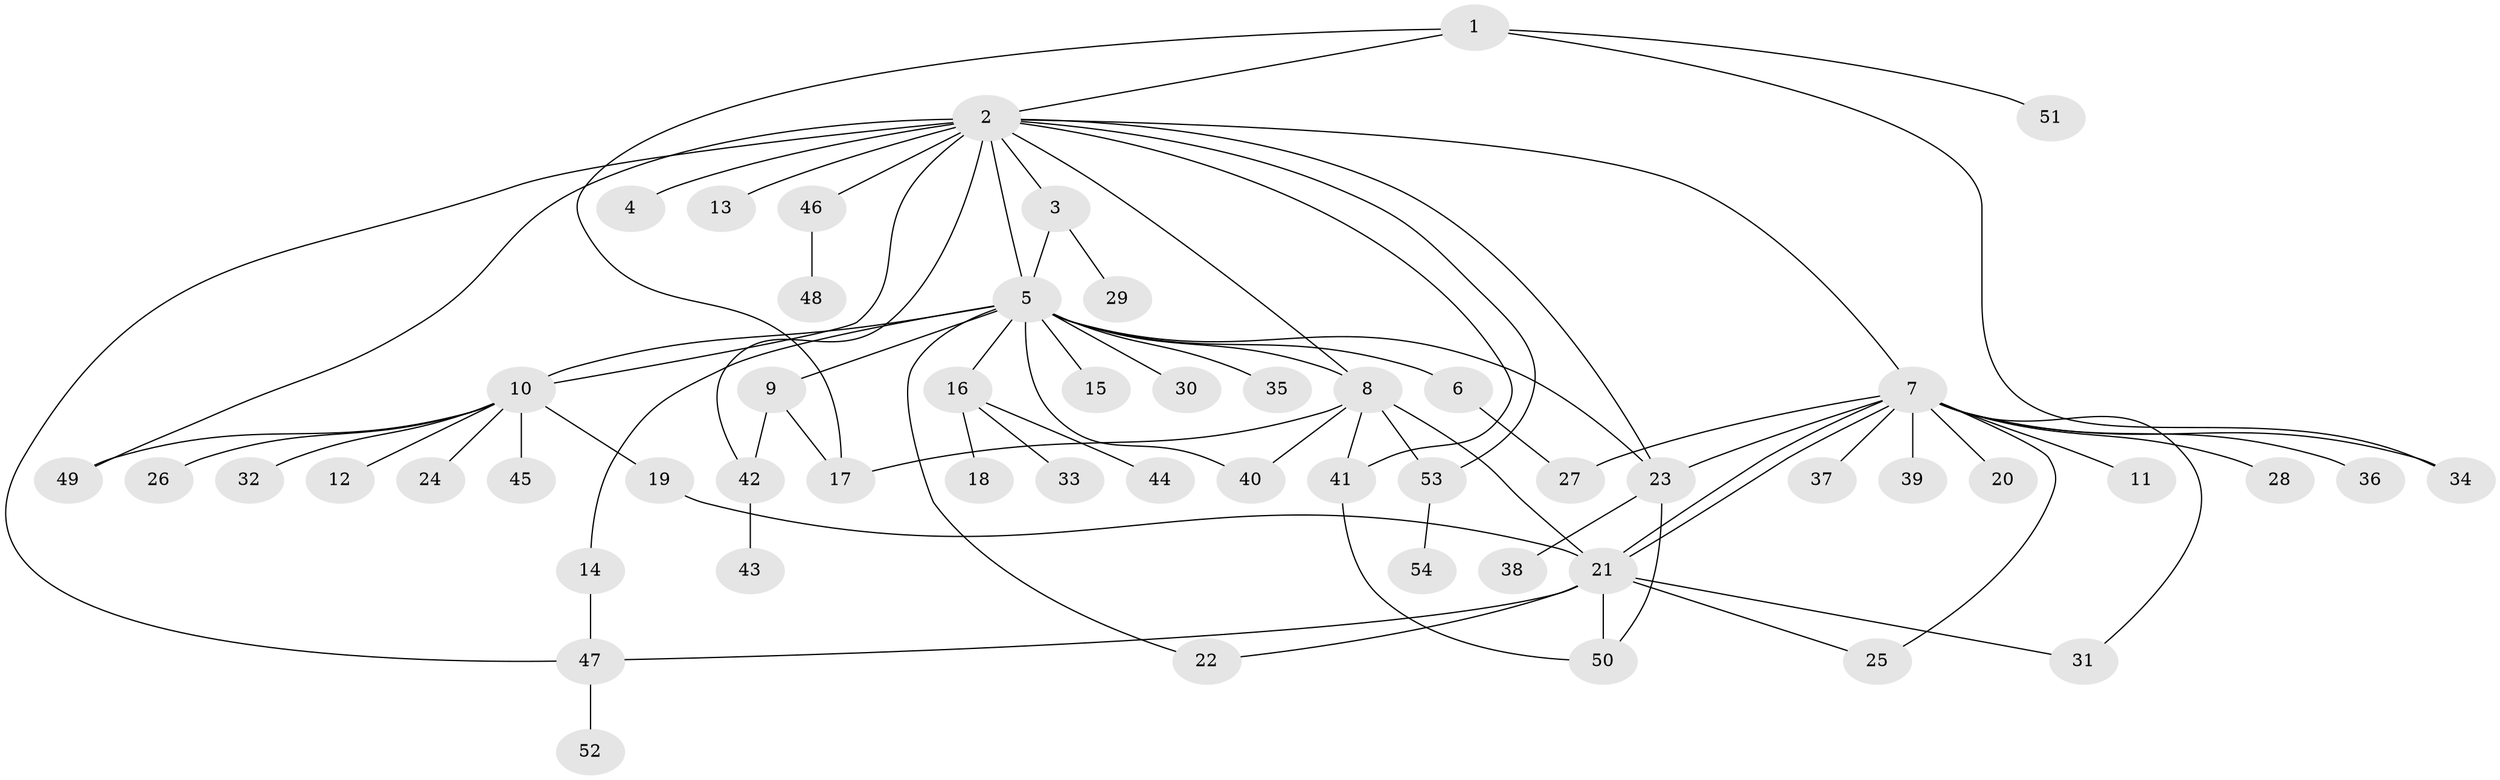 // coarse degree distribution, {3: 0.09375, 19: 0.03125, 1: 0.46875, 2: 0.3125, 9: 0.03125, 6: 0.03125, 12: 0.03125}
// Generated by graph-tools (version 1.1) at 2025/18/03/04/25 18:18:22]
// undirected, 54 vertices, 77 edges
graph export_dot {
graph [start="1"]
  node [color=gray90,style=filled];
  1;
  2;
  3;
  4;
  5;
  6;
  7;
  8;
  9;
  10;
  11;
  12;
  13;
  14;
  15;
  16;
  17;
  18;
  19;
  20;
  21;
  22;
  23;
  24;
  25;
  26;
  27;
  28;
  29;
  30;
  31;
  32;
  33;
  34;
  35;
  36;
  37;
  38;
  39;
  40;
  41;
  42;
  43;
  44;
  45;
  46;
  47;
  48;
  49;
  50;
  51;
  52;
  53;
  54;
  1 -- 2;
  1 -- 17;
  1 -- 34;
  1 -- 51;
  2 -- 3;
  2 -- 4;
  2 -- 5;
  2 -- 7;
  2 -- 8;
  2 -- 10;
  2 -- 13;
  2 -- 23;
  2 -- 41;
  2 -- 42;
  2 -- 46;
  2 -- 47;
  2 -- 49;
  2 -- 53;
  3 -- 5;
  3 -- 29;
  5 -- 6;
  5 -- 8;
  5 -- 9;
  5 -- 10;
  5 -- 14;
  5 -- 15;
  5 -- 16;
  5 -- 22;
  5 -- 23;
  5 -- 30;
  5 -- 35;
  5 -- 40;
  6 -- 27;
  7 -- 11;
  7 -- 20;
  7 -- 21;
  7 -- 21;
  7 -- 23;
  7 -- 25;
  7 -- 27;
  7 -- 28;
  7 -- 31;
  7 -- 34;
  7 -- 36;
  7 -- 37;
  7 -- 39;
  8 -- 17;
  8 -- 21;
  8 -- 40;
  8 -- 41;
  8 -- 53;
  9 -- 17;
  9 -- 42;
  10 -- 12;
  10 -- 19;
  10 -- 24;
  10 -- 26;
  10 -- 32;
  10 -- 45;
  10 -- 49;
  14 -- 47;
  16 -- 18;
  16 -- 33;
  16 -- 44;
  19 -- 21;
  21 -- 22;
  21 -- 25;
  21 -- 31;
  21 -- 47;
  21 -- 50;
  23 -- 38;
  23 -- 50;
  41 -- 50;
  42 -- 43;
  46 -- 48;
  47 -- 52;
  53 -- 54;
}
